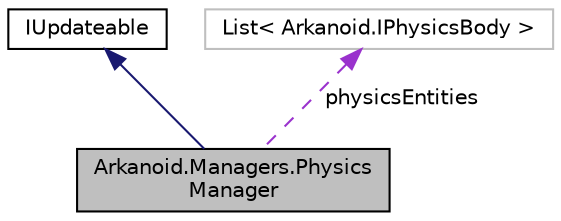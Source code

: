 digraph "Arkanoid.Managers.PhysicsManager"
{
 // INTERACTIVE_SVG=YES
  edge [fontname="Helvetica",fontsize="10",labelfontname="Helvetica",labelfontsize="10"];
  node [fontname="Helvetica",fontsize="10",shape=record];
  Node2 [label="Arkanoid.Managers.Physics\lManager",height=0.2,width=0.4,color="black", fillcolor="grey75", style="filled", fontcolor="black"];
  Node3 -> Node2 [dir="back",color="midnightblue",fontsize="10",style="solid",fontname="Helvetica"];
  Node3 [label="IUpdateable",height=0.2,width=0.4,color="black", fillcolor="white", style="filled",URL="$interface_arkanoid_1_1_i_updateable.html",tooltip="Basic interface for objects which should be updated every frame "];
  Node4 -> Node2 [dir="back",color="darkorchid3",fontsize="10",style="dashed",label=" physicsEntities" ,fontname="Helvetica"];
  Node4 [label="List\< Arkanoid.IPhysicsBody \>",height=0.2,width=0.4,color="grey75", fillcolor="white", style="filled"];
}
